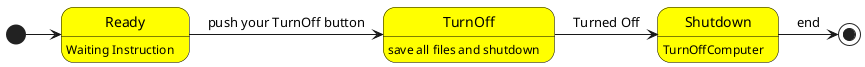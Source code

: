 @startuml shut
skinparam Shadowing false
skinparam state{
    BackgroundColor Yellow
    BorderColor Black
}
[*] -> Ready
Ready : Waiting Instruction
Ready -> TurnOff : push your TurnOff button
TurnOff : save all files and shutdown
TurnOff -> Shutdown : Turned Off
Shutdown : TurnOffComputer
Shutdown -> [*] : end

@enduml